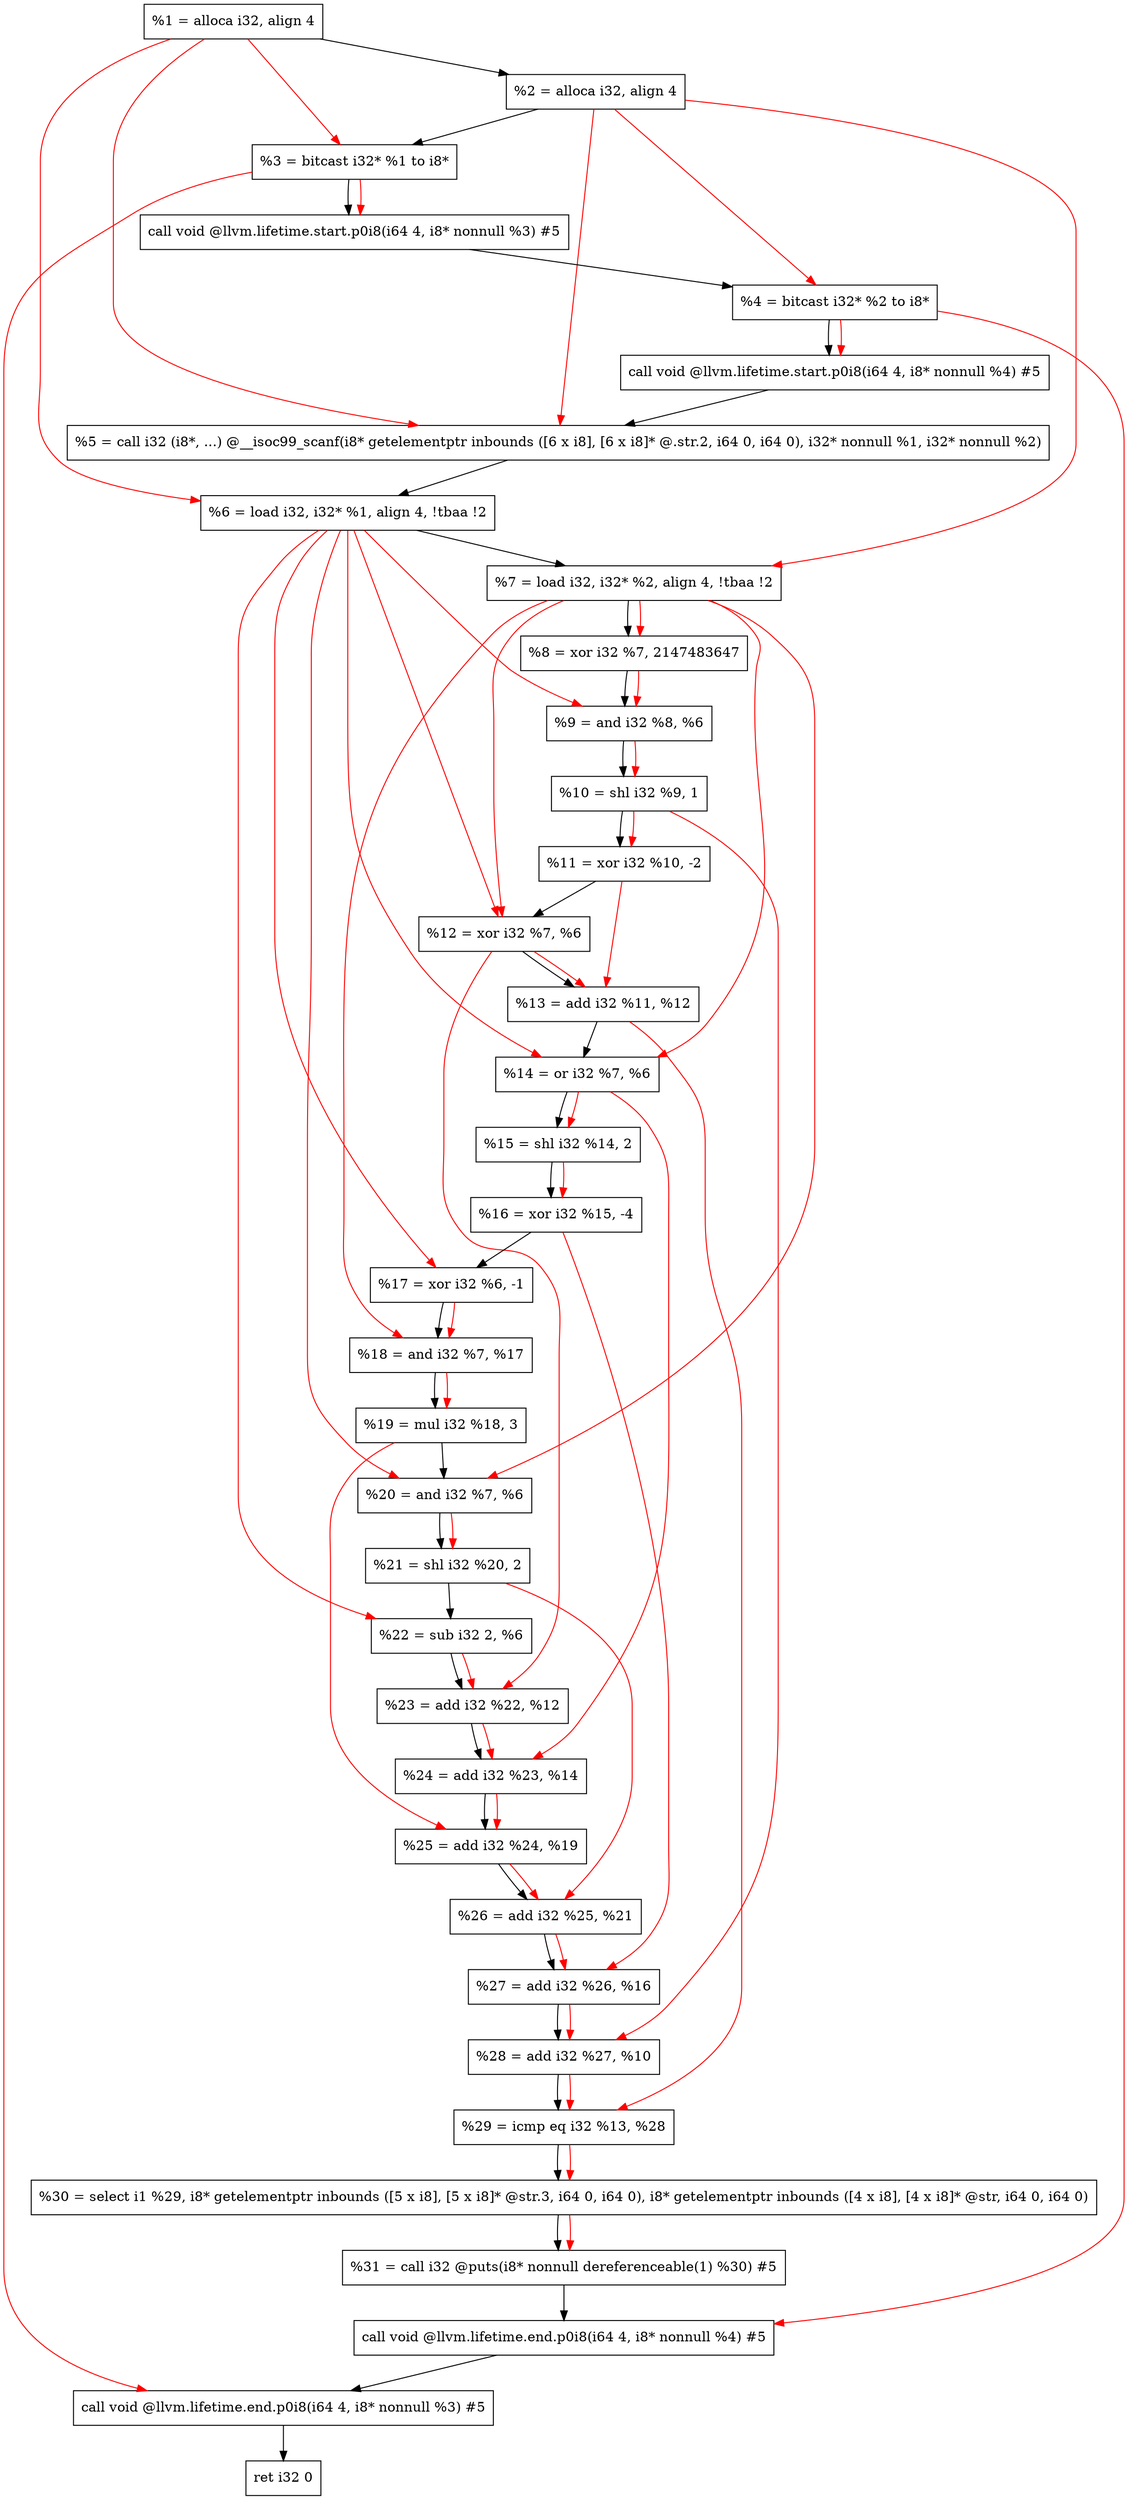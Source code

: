 digraph "DFG for'main' function" {
	Node0x68ec58[shape=record, label="  %1 = alloca i32, align 4"];
	Node0x68ecd8[shape=record, label="  %2 = alloca i32, align 4"];
	Node0x68ed68[shape=record, label="  %3 = bitcast i32* %1 to i8*"];
	Node0x68f1c8[shape=record, label="  call void @llvm.lifetime.start.p0i8(i64 4, i8* nonnull %3) #5"];
	Node0x68f2a8[shape=record, label="  %4 = bitcast i32* %2 to i8*"];
	Node0x68f3c8[shape=record, label="  call void @llvm.lifetime.start.p0i8(i64 4, i8* nonnull %4) #5"];
	Node0x68f600[shape=record, label="  %5 = call i32 (i8*, ...) @__isoc99_scanf(i8* getelementptr inbounds ([6 x i8], [6 x i8]* @.str.2, i64 0, i64 0), i32* nonnull %1, i32* nonnull %2)"];
	Node0x68f6b8[shape=record, label="  %6 = load i32, i32* %1, align 4, !tbaa !2"];
	Node0x690628[shape=record, label="  %7 = load i32, i32* %2, align 4, !tbaa !2"];
	Node0x690cb0[shape=record, label="  %8 = xor i32 %7, 2147483647"];
	Node0x690d20[shape=record, label="  %9 = and i32 %8, %6"];
	Node0x690d90[shape=record, label="  %10 = shl i32 %9, 1"];
	Node0x690e00[shape=record, label="  %11 = xor i32 %10, -2"];
	Node0x690e70[shape=record, label="  %12 = xor i32 %7, %6"];
	Node0x690ee0[shape=record, label="  %13 = add i32 %11, %12"];
	Node0x690f50[shape=record, label="  %14 = or i32 %7, %6"];
	Node0x690fc0[shape=record, label="  %15 = shl i32 %14, 2"];
	Node0x691030[shape=record, label="  %16 = xor i32 %15, -4"];
	Node0x6910a0[shape=record, label="  %17 = xor i32 %6, -1"];
	Node0x691110[shape=record, label="  %18 = and i32 %7, %17"];
	Node0x691180[shape=record, label="  %19 = mul i32 %18, 3"];
	Node0x6911f0[shape=record, label="  %20 = and i32 %7, %6"];
	Node0x691260[shape=record, label="  %21 = shl i32 %20, 2"];
	Node0x6912d0[shape=record, label="  %22 = sub i32 2, %6"];
	Node0x691340[shape=record, label="  %23 = add i32 %22, %12"];
	Node0x6913b0[shape=record, label="  %24 = add i32 %23, %14"];
	Node0x691420[shape=record, label="  %25 = add i32 %24, %19"];
	Node0x691490[shape=record, label="  %26 = add i32 %25, %21"];
	Node0x691500[shape=record, label="  %27 = add i32 %26, %16"];
	Node0x691570[shape=record, label="  %28 = add i32 %27, %10"];
	Node0x6915e0[shape=record, label="  %29 = icmp eq i32 %13, %28"];
	Node0x62f9d8[shape=record, label="  %30 = select i1 %29, i8* getelementptr inbounds ([5 x i8], [5 x i8]* @str.3, i64 0, i64 0), i8* getelementptr inbounds ([4 x i8], [4 x i8]* @str, i64 0, i64 0)"];
	Node0x691670[shape=record, label="  %31 = call i32 @puts(i8* nonnull dereferenceable(1) %30) #5"];
	Node0x6918c8[shape=record, label="  call void @llvm.lifetime.end.p0i8(i64 4, i8* nonnull %4) #5"];
	Node0x691a28[shape=record, label="  call void @llvm.lifetime.end.p0i8(i64 4, i8* nonnull %3) #5"];
	Node0x691ae8[shape=record, label="  ret i32 0"];
	Node0x68ec58 -> Node0x68ecd8;
	Node0x68ecd8 -> Node0x68ed68;
	Node0x68ed68 -> Node0x68f1c8;
	Node0x68f1c8 -> Node0x68f2a8;
	Node0x68f2a8 -> Node0x68f3c8;
	Node0x68f3c8 -> Node0x68f600;
	Node0x68f600 -> Node0x68f6b8;
	Node0x68f6b8 -> Node0x690628;
	Node0x690628 -> Node0x690cb0;
	Node0x690cb0 -> Node0x690d20;
	Node0x690d20 -> Node0x690d90;
	Node0x690d90 -> Node0x690e00;
	Node0x690e00 -> Node0x690e70;
	Node0x690e70 -> Node0x690ee0;
	Node0x690ee0 -> Node0x690f50;
	Node0x690f50 -> Node0x690fc0;
	Node0x690fc0 -> Node0x691030;
	Node0x691030 -> Node0x6910a0;
	Node0x6910a0 -> Node0x691110;
	Node0x691110 -> Node0x691180;
	Node0x691180 -> Node0x6911f0;
	Node0x6911f0 -> Node0x691260;
	Node0x691260 -> Node0x6912d0;
	Node0x6912d0 -> Node0x691340;
	Node0x691340 -> Node0x6913b0;
	Node0x6913b0 -> Node0x691420;
	Node0x691420 -> Node0x691490;
	Node0x691490 -> Node0x691500;
	Node0x691500 -> Node0x691570;
	Node0x691570 -> Node0x6915e0;
	Node0x6915e0 -> Node0x62f9d8;
	Node0x62f9d8 -> Node0x691670;
	Node0x691670 -> Node0x6918c8;
	Node0x6918c8 -> Node0x691a28;
	Node0x691a28 -> Node0x691ae8;
edge [color=red]
	Node0x68ec58 -> Node0x68ed68;
	Node0x68ed68 -> Node0x68f1c8;
	Node0x68ecd8 -> Node0x68f2a8;
	Node0x68f2a8 -> Node0x68f3c8;
	Node0x68ec58 -> Node0x68f600;
	Node0x68ecd8 -> Node0x68f600;
	Node0x68ec58 -> Node0x68f6b8;
	Node0x68ecd8 -> Node0x690628;
	Node0x690628 -> Node0x690cb0;
	Node0x690cb0 -> Node0x690d20;
	Node0x68f6b8 -> Node0x690d20;
	Node0x690d20 -> Node0x690d90;
	Node0x690d90 -> Node0x690e00;
	Node0x690628 -> Node0x690e70;
	Node0x68f6b8 -> Node0x690e70;
	Node0x690e00 -> Node0x690ee0;
	Node0x690e70 -> Node0x690ee0;
	Node0x690628 -> Node0x690f50;
	Node0x68f6b8 -> Node0x690f50;
	Node0x690f50 -> Node0x690fc0;
	Node0x690fc0 -> Node0x691030;
	Node0x68f6b8 -> Node0x6910a0;
	Node0x690628 -> Node0x691110;
	Node0x6910a0 -> Node0x691110;
	Node0x691110 -> Node0x691180;
	Node0x690628 -> Node0x6911f0;
	Node0x68f6b8 -> Node0x6911f0;
	Node0x6911f0 -> Node0x691260;
	Node0x68f6b8 -> Node0x6912d0;
	Node0x6912d0 -> Node0x691340;
	Node0x690e70 -> Node0x691340;
	Node0x691340 -> Node0x6913b0;
	Node0x690f50 -> Node0x6913b0;
	Node0x6913b0 -> Node0x691420;
	Node0x691180 -> Node0x691420;
	Node0x691420 -> Node0x691490;
	Node0x691260 -> Node0x691490;
	Node0x691490 -> Node0x691500;
	Node0x691030 -> Node0x691500;
	Node0x691500 -> Node0x691570;
	Node0x690d90 -> Node0x691570;
	Node0x690ee0 -> Node0x6915e0;
	Node0x691570 -> Node0x6915e0;
	Node0x6915e0 -> Node0x62f9d8;
	Node0x62f9d8 -> Node0x691670;
	Node0x68f2a8 -> Node0x6918c8;
	Node0x68ed68 -> Node0x691a28;
}
